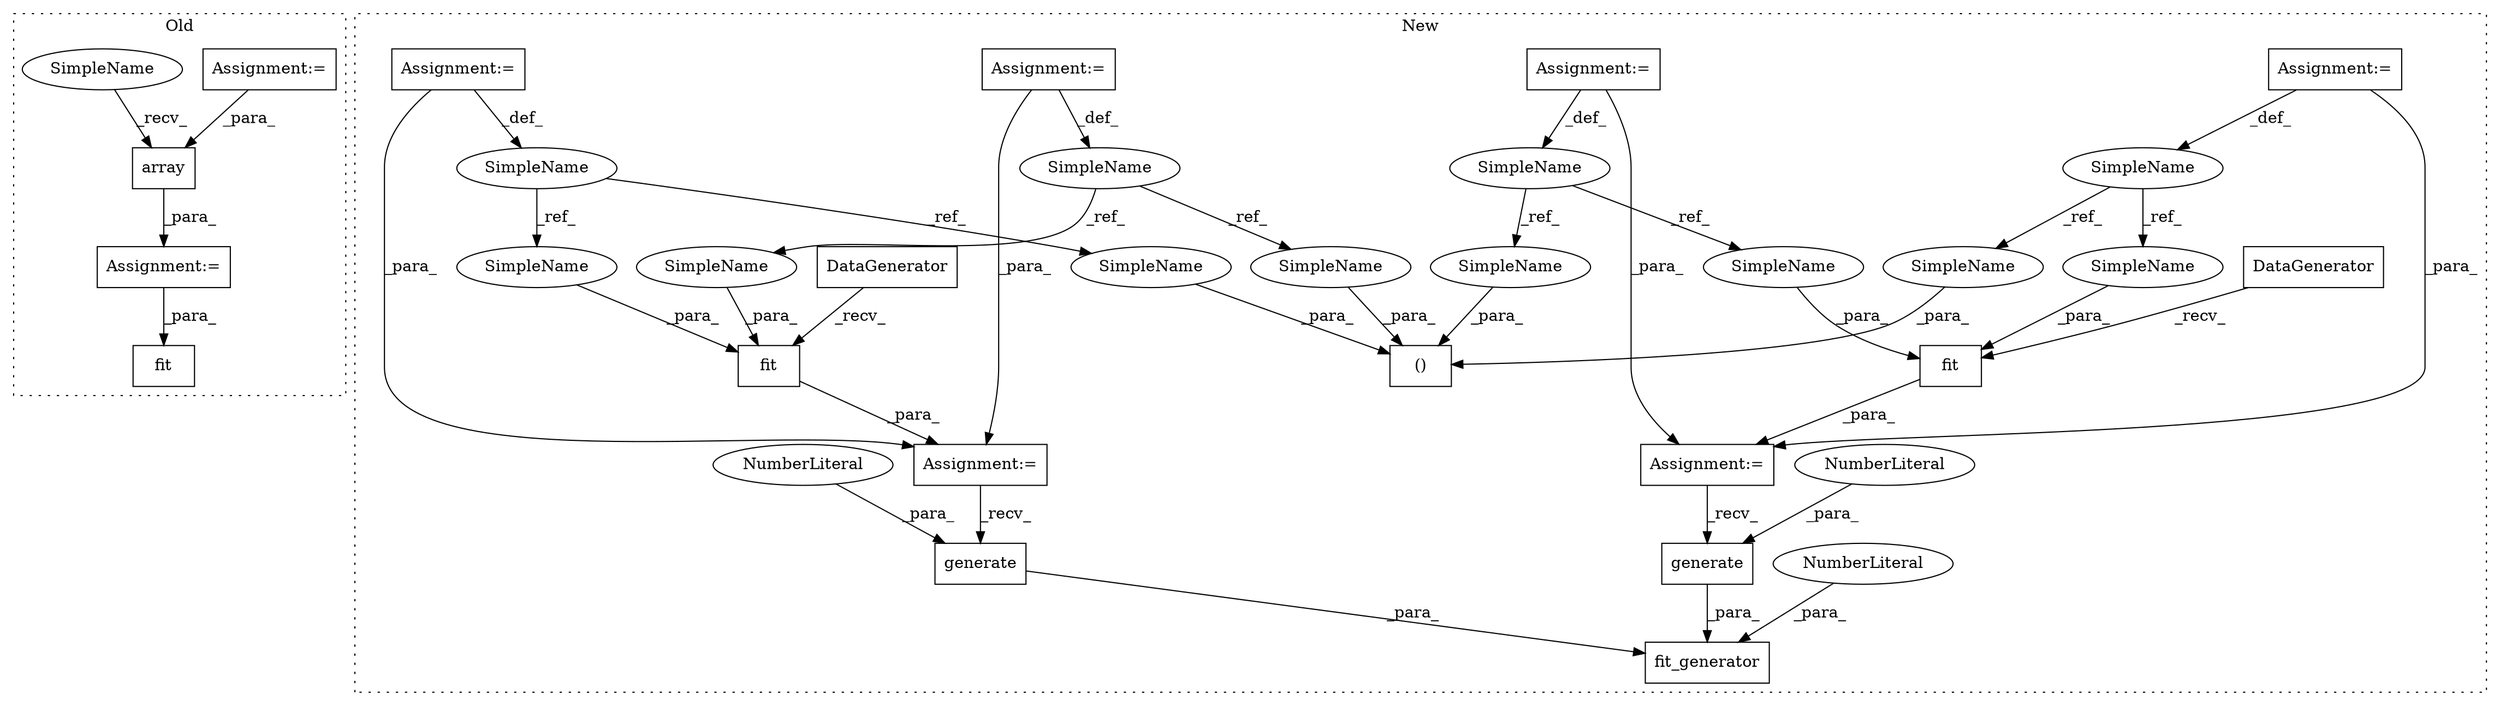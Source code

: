 digraph G {
subgraph cluster0 {
6 [label="array" a="32" s="1362,1384" l="6,1" shape="box"];
9 [label="fit" a="32" s="1802,1840" l="4,1" shape="box"];
20 [label="Assignment:=" a="7" s="1210" l="1" shape="box"];
22 [label="Assignment:=" a="7" s="1332" l="1" shape="box"];
26 [label="SimpleName" a="42" s="1356" l="5" shape="ellipse"];
label = "Old";
style="dotted";
}
subgraph cluster1 {
1 [label="fit_generator" a="32" s="1709,1806" l="14,1" shape="box"];
2 [label="NumberLiteral" a="34" s="1804" l="2" shape="ellipse"];
3 [label="Assignment:=" a="7" s="482" l="6" shape="box"];
4 [label="()" a="106" s="1339" l="65" shape="box"];
5 [label="fit" a="32" s="1571,1588" l="4,1" shape="box"];
7 [label="SimpleName" a="42" s="580" l="7" shape="ellipse"];
8 [label="fit" a="32" s="1510,1529" l="4,1" shape="box"];
10 [label="generate" a="32" s="1773,1802" l="9,1" shape="box"];
11 [label="NumberLiteral" a="34" s="1800" l="2" shape="ellipse"];
12 [label="generate" a="32" s="1733,1762" l="9,1" shape="box"];
13 [label="NumberLiteral" a="34" s="1760" l="2" shape="ellipse"];
14 [label="SimpleName" a="42" s="482" l="6" shape="ellipse"];
15 [label="SimpleName" a="42" s="279" l="7" shape="ellipse"];
16 [label="SimpleName" a="42" s="263" l="6" shape="ellipse"];
17 [label="DataGenerator" a="32" s="1484,1508" l="14,1" shape="box"];
18 [label="Assignment:=" a="7" s="1544" l="1" shape="box"];
19 [label="DataGenerator" a="32" s="1545,1569" l="14,1" shape="box"];
21 [label="Assignment:=" a="7" s="263" l="6" shape="box"];
23 [label="Assignment:=" a="7" s="1483" l="1" shape="box"];
24 [label="Assignment:=" a="7" s="580" l="7" shape="box"];
25 [label="Assignment:=" a="7" s="279" l="7" shape="box"];
27 [label="SimpleName" a="42" s="1339" l="7" shape="ellipse"];
28 [label="SimpleName" a="42" s="1514" l="7" shape="ellipse"];
29 [label="SimpleName" a="42" s="1398" l="6" shape="ellipse"];
30 [label="SimpleName" a="42" s="1582" l="6" shape="ellipse"];
31 [label="SimpleName" a="42" s="1575" l="6" shape="ellipse"];
32 [label="SimpleName" a="42" s="1359" l="6" shape="ellipse"];
33 [label="SimpleName" a="42" s="1378" l="7" shape="ellipse"];
34 [label="SimpleName" a="42" s="1522" l="7" shape="ellipse"];
label = "New";
style="dotted";
}
2 -> 1 [label="_para_"];
3 -> 14 [label="_def_"];
3 -> 18 [label="_para_"];
5 -> 18 [label="_para_"];
6 -> 22 [label="_para_"];
7 -> 28 [label="_ref_"];
7 -> 27 [label="_ref_"];
8 -> 23 [label="_para_"];
10 -> 1 [label="_para_"];
11 -> 10 [label="_para_"];
12 -> 1 [label="_para_"];
13 -> 12 [label="_para_"];
14 -> 30 [label="_ref_"];
14 -> 29 [label="_ref_"];
15 -> 33 [label="_ref_"];
15 -> 34 [label="_ref_"];
16 -> 31 [label="_ref_"];
16 -> 32 [label="_ref_"];
17 -> 8 [label="_recv_"];
18 -> 10 [label="_recv_"];
19 -> 5 [label="_recv_"];
20 -> 6 [label="_para_"];
21 -> 16 [label="_def_"];
21 -> 18 [label="_para_"];
22 -> 9 [label="_para_"];
23 -> 12 [label="_recv_"];
24 -> 23 [label="_para_"];
24 -> 7 [label="_def_"];
25 -> 15 [label="_def_"];
25 -> 23 [label="_para_"];
26 -> 6 [label="_recv_"];
27 -> 4 [label="_para_"];
28 -> 8 [label="_para_"];
29 -> 4 [label="_para_"];
30 -> 5 [label="_para_"];
31 -> 5 [label="_para_"];
32 -> 4 [label="_para_"];
33 -> 4 [label="_para_"];
34 -> 8 [label="_para_"];
}